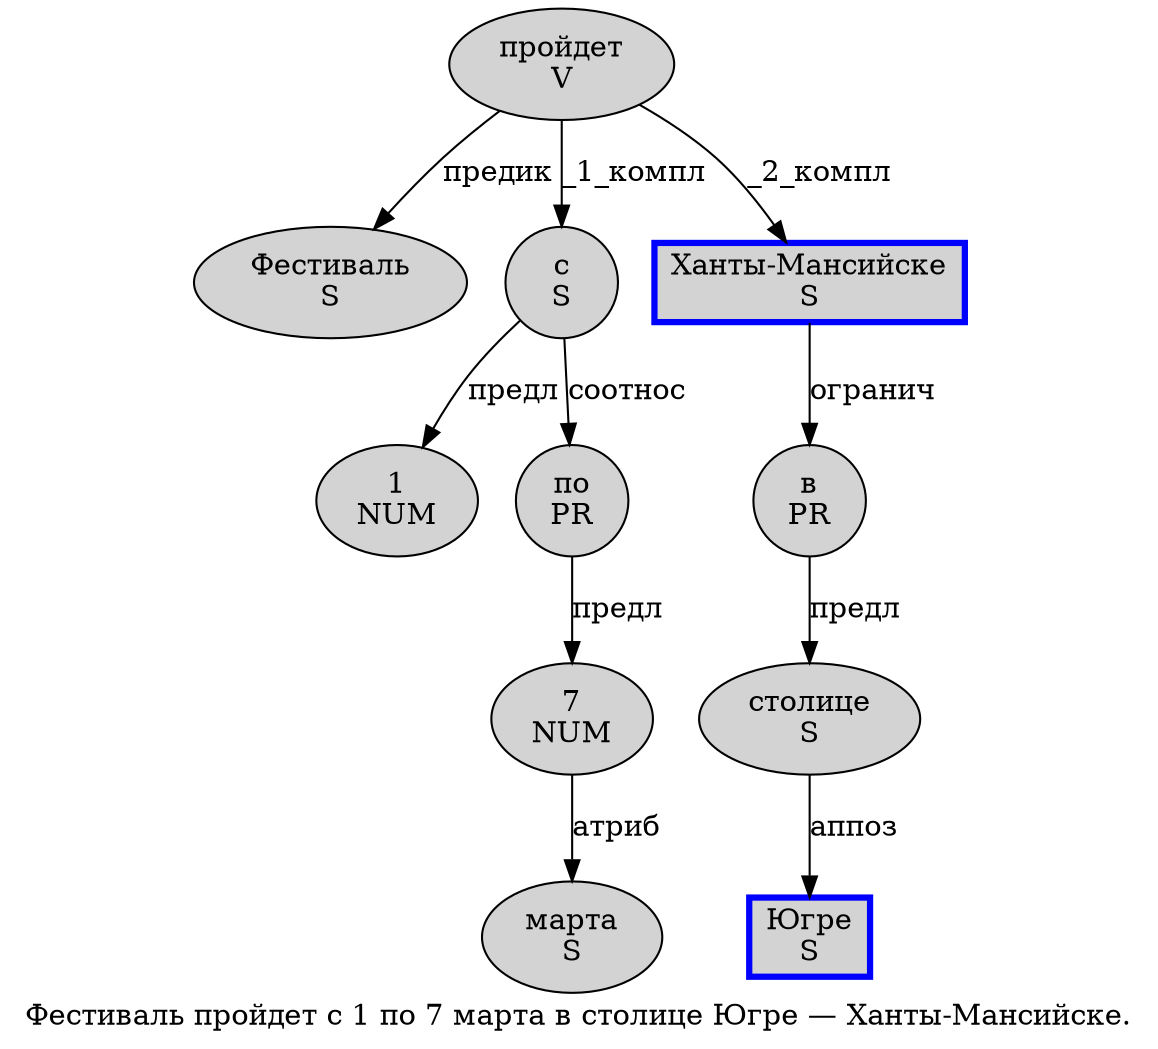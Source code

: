 digraph SENTENCE_575 {
	graph [label="Фестиваль пройдет с 1 по 7 марта в столице Югре — Ханты-Мансийске."]
	node [style=filled]
		0 [label="Фестиваль
S" color="" fillcolor=lightgray penwidth=1 shape=ellipse]
		1 [label="пройдет
V" color="" fillcolor=lightgray penwidth=1 shape=ellipse]
		2 [label="с
S" color="" fillcolor=lightgray penwidth=1 shape=ellipse]
		3 [label="1
NUM" color="" fillcolor=lightgray penwidth=1 shape=ellipse]
		4 [label="по
PR" color="" fillcolor=lightgray penwidth=1 shape=ellipse]
		5 [label="7
NUM" color="" fillcolor=lightgray penwidth=1 shape=ellipse]
		6 [label="марта
S" color="" fillcolor=lightgray penwidth=1 shape=ellipse]
		7 [label="в
PR" color="" fillcolor=lightgray penwidth=1 shape=ellipse]
		8 [label="столице
S" color="" fillcolor=lightgray penwidth=1 shape=ellipse]
		9 [label="Югре
S" color=blue fillcolor=lightgray penwidth=3 shape=box]
		11 [label="Ханты-Мансийске
S" color=blue fillcolor=lightgray penwidth=3 shape=box]
			1 -> 0 [label="предик"]
			1 -> 2 [label="_1_компл"]
			1 -> 11 [label="_2_компл"]
			2 -> 3 [label="предл"]
			2 -> 4 [label="соотнос"]
			4 -> 5 [label="предл"]
			7 -> 8 [label="предл"]
			8 -> 9 [label="аппоз"]
			11 -> 7 [label="огранич"]
			5 -> 6 [label="атриб"]
}
